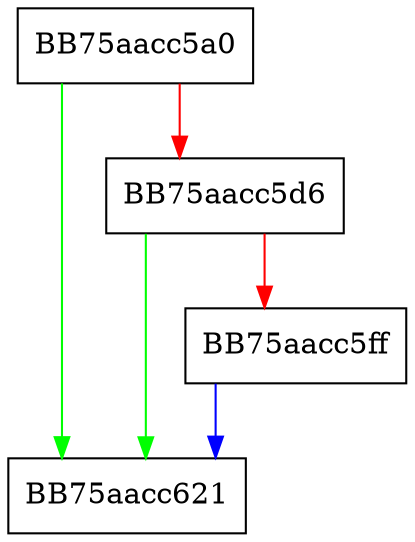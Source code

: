 digraph getDistance {
  node [shape="box"];
  graph [splines=ortho];
  BB75aacc5a0 -> BB75aacc621 [color="green"];
  BB75aacc5a0 -> BB75aacc5d6 [color="red"];
  BB75aacc5d6 -> BB75aacc621 [color="green"];
  BB75aacc5d6 -> BB75aacc5ff [color="red"];
  BB75aacc5ff -> BB75aacc621 [color="blue"];
}